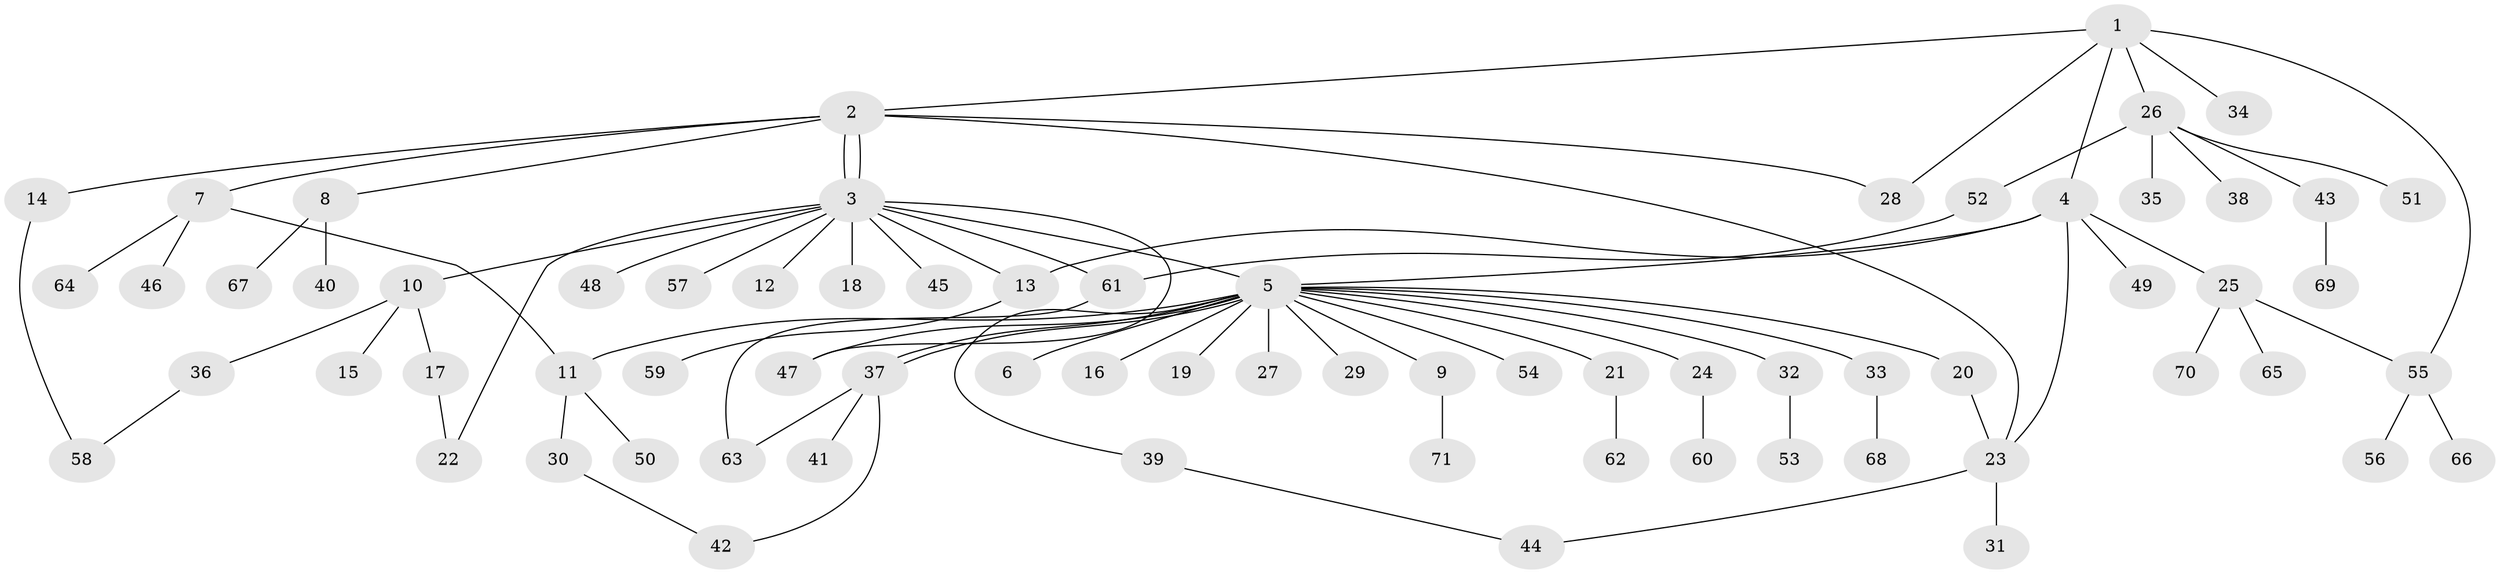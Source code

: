 // coarse degree distribution, {10: 0.019230769230769232, 17: 0.019230769230769232, 7: 0.019230769230769232, 18: 0.019230769230769232, 1: 0.5961538461538461, 3: 0.057692307692307696, 2: 0.19230769230769232, 4: 0.019230769230769232, 5: 0.038461538461538464, 6: 0.019230769230769232}
// Generated by graph-tools (version 1.1) at 2025/51/02/27/25 19:51:56]
// undirected, 71 vertices, 86 edges
graph export_dot {
graph [start="1"]
  node [color=gray90,style=filled];
  1;
  2;
  3;
  4;
  5;
  6;
  7;
  8;
  9;
  10;
  11;
  12;
  13;
  14;
  15;
  16;
  17;
  18;
  19;
  20;
  21;
  22;
  23;
  24;
  25;
  26;
  27;
  28;
  29;
  30;
  31;
  32;
  33;
  34;
  35;
  36;
  37;
  38;
  39;
  40;
  41;
  42;
  43;
  44;
  45;
  46;
  47;
  48;
  49;
  50;
  51;
  52;
  53;
  54;
  55;
  56;
  57;
  58;
  59;
  60;
  61;
  62;
  63;
  64;
  65;
  66;
  67;
  68;
  69;
  70;
  71;
  1 -- 2;
  1 -- 4;
  1 -- 26;
  1 -- 28;
  1 -- 34;
  1 -- 55;
  2 -- 3;
  2 -- 3;
  2 -- 7;
  2 -- 8;
  2 -- 14;
  2 -- 23;
  2 -- 28;
  3 -- 5;
  3 -- 10;
  3 -- 12;
  3 -- 13;
  3 -- 18;
  3 -- 22;
  3 -- 45;
  3 -- 47;
  3 -- 48;
  3 -- 57;
  3 -- 61;
  4 -- 5;
  4 -- 13;
  4 -- 23;
  4 -- 25;
  4 -- 49;
  5 -- 6;
  5 -- 9;
  5 -- 11;
  5 -- 16;
  5 -- 19;
  5 -- 20;
  5 -- 21;
  5 -- 24;
  5 -- 27;
  5 -- 29;
  5 -- 32;
  5 -- 33;
  5 -- 37;
  5 -- 37;
  5 -- 39;
  5 -- 47;
  5 -- 54;
  7 -- 11;
  7 -- 46;
  7 -- 64;
  8 -- 40;
  8 -- 67;
  9 -- 71;
  10 -- 15;
  10 -- 17;
  10 -- 36;
  11 -- 30;
  11 -- 50;
  13 -- 59;
  14 -- 58;
  17 -- 22;
  20 -- 23;
  21 -- 62;
  23 -- 31;
  23 -- 44;
  24 -- 60;
  25 -- 55;
  25 -- 65;
  25 -- 70;
  26 -- 35;
  26 -- 38;
  26 -- 43;
  26 -- 51;
  26 -- 52;
  30 -- 42;
  32 -- 53;
  33 -- 68;
  36 -- 58;
  37 -- 41;
  37 -- 42;
  37 -- 63;
  39 -- 44;
  43 -- 69;
  52 -- 61;
  55 -- 56;
  55 -- 66;
  61 -- 63;
}
